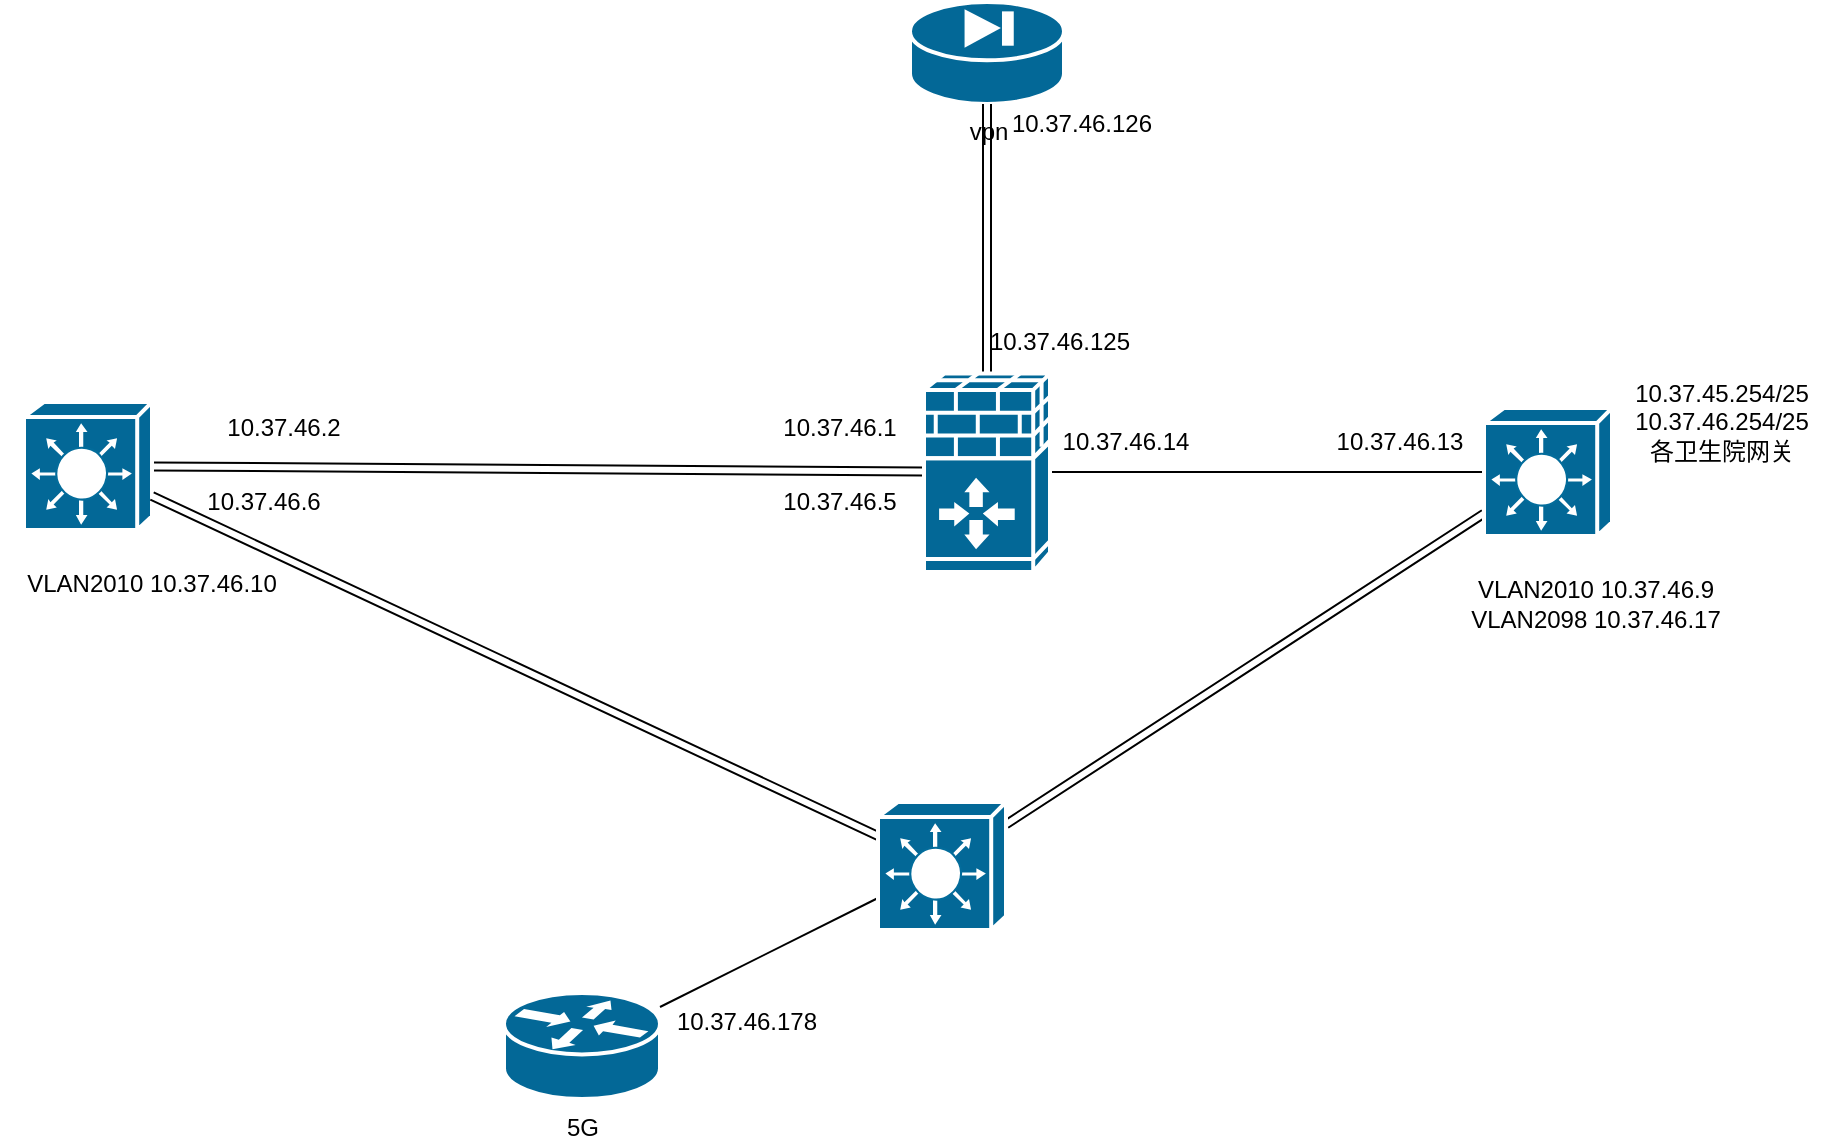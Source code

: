 <mxfile version="14.1.1" type="github"><diagram name="Page-1" id="c37626ed-c26b-45fb-9056-f9ebc6bb27b6"><mxGraphModel dx="1422" dy="791" grid="0" gridSize="10" guides="1" tooltips="1" connect="1" arrows="1" fold="1" page="1" pageScale="1" pageWidth="1100" pageHeight="850" background="#ffffff" math="0" shadow="0"><root><mxCell id="0"/><mxCell id="1" parent="0"/><mxCell id="OKwAvxDawEh_owdR1NRN-10" style="edgeStyle=none;rounded=0;orthogonalLoop=1;jettySize=auto;html=1;endArrow=none;endFill=0;shape=link;" edge="1" parent="1" source="OKwAvxDawEh_owdR1NRN-1" target="OKwAvxDawEh_owdR1NRN-5"><mxGeometry relative="1" as="geometry"/></mxCell><mxCell id="OKwAvxDawEh_owdR1NRN-1" value="" style="shape=mxgraph.cisco.switches.layer_3_switch;html=1;pointerEvents=1;dashed=0;fillColor=#036897;strokeColor=#ffffff;strokeWidth=2;verticalLabelPosition=bottom;verticalAlign=top;align=center;outlineConnect=0;" vertex="1" parent="1"><mxGeometry x="78" y="224" width="64" height="64" as="geometry"/></mxCell><mxCell id="OKwAvxDawEh_owdR1NRN-3" value="5G" style="shape=mxgraph.cisco.routers.router;html=1;pointerEvents=1;dashed=0;fillColor=#036897;strokeColor=#ffffff;strokeWidth=2;verticalLabelPosition=bottom;verticalAlign=top;align=center;outlineConnect=0;" vertex="1" parent="1"><mxGeometry x="318" y="519.5" width="78" height="53" as="geometry"/></mxCell><mxCell id="OKwAvxDawEh_owdR1NRN-4" value="vpn" style="shape=mxgraph.cisco.security.pix_firewall;html=1;pointerEvents=1;dashed=0;fillColor=#036897;strokeColor=#ffffff;strokeWidth=2;verticalLabelPosition=bottom;verticalAlign=top;align=center;outlineConnect=0;" vertex="1" parent="1"><mxGeometry x="521" y="24" width="77" height="51" as="geometry"/></mxCell><mxCell id="OKwAvxDawEh_owdR1NRN-11" style="edgeStyle=none;rounded=0;orthogonalLoop=1;jettySize=auto;html=1;endArrow=none;endFill=0;" edge="1" parent="1" source="OKwAvxDawEh_owdR1NRN-5" target="OKwAvxDawEh_owdR1NRN-6"><mxGeometry relative="1" as="geometry"/></mxCell><mxCell id="OKwAvxDawEh_owdR1NRN-13" style="edgeStyle=none;rounded=0;orthogonalLoop=1;jettySize=auto;html=1;endArrow=none;endFill=0;shape=link;" edge="1" parent="1" source="OKwAvxDawEh_owdR1NRN-5" target="OKwAvxDawEh_owdR1NRN-4"><mxGeometry relative="1" as="geometry"/></mxCell><mxCell id="OKwAvxDawEh_owdR1NRN-5" value="" style="shape=mxgraph.cisco.security.ios_firewall;html=1;pointerEvents=1;dashed=0;fillColor=#036897;strokeColor=#ffffff;strokeWidth=2;verticalLabelPosition=bottom;verticalAlign=top;align=center;outlineConnect=0;" vertex="1" parent="1"><mxGeometry x="528" y="209" width="63" height="100" as="geometry"/></mxCell><mxCell id="OKwAvxDawEh_owdR1NRN-8" style="rounded=0;orthogonalLoop=1;jettySize=auto;html=1;endArrow=none;endFill=0;shape=link;" edge="1" parent="1" source="OKwAvxDawEh_owdR1NRN-6" target="OKwAvxDawEh_owdR1NRN-7"><mxGeometry relative="1" as="geometry"/></mxCell><mxCell id="OKwAvxDawEh_owdR1NRN-6" value="" style="shape=mxgraph.cisco.switches.layer_3_switch;html=1;pointerEvents=1;dashed=0;fillColor=#036897;strokeColor=#ffffff;strokeWidth=2;verticalLabelPosition=bottom;verticalAlign=top;align=center;outlineConnect=0;" vertex="1" parent="1"><mxGeometry x="808" y="227" width="64" height="64" as="geometry"/></mxCell><mxCell id="OKwAvxDawEh_owdR1NRN-9" style="edgeStyle=none;rounded=0;orthogonalLoop=1;jettySize=auto;html=1;endArrow=none;endFill=0;shape=link;" edge="1" parent="1" source="OKwAvxDawEh_owdR1NRN-7" target="OKwAvxDawEh_owdR1NRN-1"><mxGeometry relative="1" as="geometry"/></mxCell><mxCell id="OKwAvxDawEh_owdR1NRN-12" style="edgeStyle=none;rounded=0;orthogonalLoop=1;jettySize=auto;html=1;endArrow=none;endFill=0;" edge="1" parent="1" source="OKwAvxDawEh_owdR1NRN-7" target="OKwAvxDawEh_owdR1NRN-3"><mxGeometry relative="1" as="geometry"/></mxCell><mxCell id="OKwAvxDawEh_owdR1NRN-7" value="" style="shape=mxgraph.cisco.switches.layer_3_switch;html=1;pointerEvents=1;dashed=0;fillColor=#036897;strokeColor=#ffffff;strokeWidth=2;verticalLabelPosition=bottom;verticalAlign=top;align=center;outlineConnect=0;" vertex="1" parent="1"><mxGeometry x="505" y="424" width="64" height="64" as="geometry"/></mxCell><mxCell id="OKwAvxDawEh_owdR1NRN-14" value="10.37.46.2" style="text;html=1;strokeColor=none;fillColor=none;align=center;verticalAlign=middle;whiteSpace=wrap;rounded=0;" vertex="1" parent="1"><mxGeometry x="168" y="227" width="80" height="20" as="geometry"/></mxCell><mxCell id="OKwAvxDawEh_owdR1NRN-16" value="10.37.46.1" style="text;html=1;strokeColor=none;fillColor=none;align=center;verticalAlign=middle;whiteSpace=wrap;rounded=0;" vertex="1" parent="1"><mxGeometry x="458" y="227" width="56" height="20" as="geometry"/></mxCell><mxCell id="OKwAvxDawEh_owdR1NRN-17" value="10.37.46.5" style="text;html=1;strokeColor=none;fillColor=none;align=center;verticalAlign=middle;whiteSpace=wrap;rounded=0;" vertex="1" parent="1"><mxGeometry x="458" y="264" width="56" height="20" as="geometry"/></mxCell><mxCell id="OKwAvxDawEh_owdR1NRN-18" value="10.37.46.6" style="text;html=1;strokeColor=none;fillColor=none;align=center;verticalAlign=middle;whiteSpace=wrap;rounded=0;" vertex="1" parent="1"><mxGeometry x="168" y="264" width="60" height="20" as="geometry"/></mxCell><mxCell id="OKwAvxDawEh_owdR1NRN-19" value="VLAN2010 10.37.46.10" style="text;html=1;strokeColor=none;fillColor=none;align=center;verticalAlign=middle;whiteSpace=wrap;rounded=0;" vertex="1" parent="1"><mxGeometry x="66" y="305" width="152" height="20" as="geometry"/></mxCell><mxCell id="OKwAvxDawEh_owdR1NRN-20" style="edgeStyle=none;shape=link;rounded=0;orthogonalLoop=1;jettySize=auto;html=1;exitX=0.5;exitY=1;exitDx=0;exitDy=0;endArrow=none;endFill=0;" edge="1" parent="1" source="OKwAvxDawEh_owdR1NRN-14" target="OKwAvxDawEh_owdR1NRN-14"><mxGeometry relative="1" as="geometry"/></mxCell><mxCell id="OKwAvxDawEh_owdR1NRN-21" value="&lt;div&gt;VLAN2010 10.37.46.9&lt;/div&gt;&lt;div&gt;VLAN2098 10.37.46.17&lt;br&gt;&lt;/div&gt;" style="text;html=1;strokeColor=none;fillColor=none;align=center;verticalAlign=middle;whiteSpace=wrap;rounded=0;" vertex="1" parent="1"><mxGeometry x="796" y="299" width="136" height="52" as="geometry"/></mxCell><mxCell id="OKwAvxDawEh_owdR1NRN-22" value="10.37.46.125" style="text;html=1;strokeColor=none;fillColor=none;align=center;verticalAlign=middle;whiteSpace=wrap;rounded=0;" vertex="1" parent="1"><mxGeometry x="558" y="184" width="76" height="20" as="geometry"/></mxCell><mxCell id="OKwAvxDawEh_owdR1NRN-23" value="10.37.46.126" style="text;html=1;strokeColor=none;fillColor=none;align=center;verticalAlign=middle;whiteSpace=wrap;rounded=0;" vertex="1" parent="1"><mxGeometry x="569" y="75" width="76" height="20" as="geometry"/></mxCell><mxCell id="OKwAvxDawEh_owdR1NRN-24" value="10.37.46.14" style="text;html=1;strokeColor=none;fillColor=none;align=center;verticalAlign=middle;whiteSpace=wrap;rounded=0;" vertex="1" parent="1"><mxGeometry x="591" y="234" width="76" height="20" as="geometry"/></mxCell><mxCell id="OKwAvxDawEh_owdR1NRN-25" value="10.37.46.13" style="text;html=1;strokeColor=none;fillColor=none;align=center;verticalAlign=middle;whiteSpace=wrap;rounded=0;" vertex="1" parent="1"><mxGeometry x="728" y="234" width="76" height="20" as="geometry"/></mxCell><mxCell id="OKwAvxDawEh_owdR1NRN-26" value="&lt;div&gt;10.37.45.254/25&lt;/div&gt;&lt;div&gt;10.37.46.254/25&lt;/div&gt;&lt;div&gt;各卫生院网关&lt;br&gt;&lt;/div&gt;" style="text;html=1;strokeColor=none;fillColor=none;align=center;verticalAlign=middle;whiteSpace=wrap;rounded=0;" vertex="1" parent="1"><mxGeometry x="872" y="204" width="110" height="60" as="geometry"/></mxCell><mxCell id="OKwAvxDawEh_owdR1NRN-28" value="&lt;div&gt;10.37.46.178&lt;/div&gt;" style="text;html=1;strokeColor=none;fillColor=none;align=center;verticalAlign=middle;whiteSpace=wrap;rounded=0;" vertex="1" parent="1"><mxGeometry x="398" y="520" width="83" height="28" as="geometry"/></mxCell></root></mxGraphModel></diagram></mxfile>